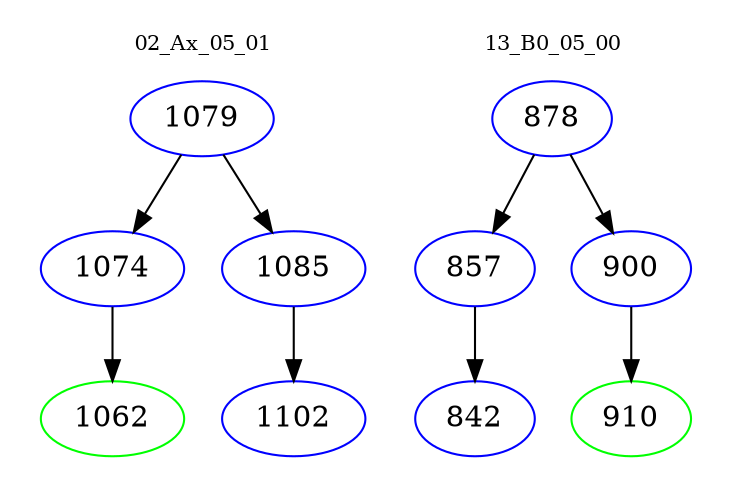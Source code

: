 digraph{
subgraph cluster_0 {
color = white
label = "02_Ax_05_01";
fontsize=10;
T0_1079 [label="1079", color="blue"]
T0_1079 -> T0_1074 [color="black"]
T0_1074 [label="1074", color="blue"]
T0_1074 -> T0_1062 [color="black"]
T0_1062 [label="1062", color="green"]
T0_1079 -> T0_1085 [color="black"]
T0_1085 [label="1085", color="blue"]
T0_1085 -> T0_1102 [color="black"]
T0_1102 [label="1102", color="blue"]
}
subgraph cluster_1 {
color = white
label = "13_B0_05_00";
fontsize=10;
T1_878 [label="878", color="blue"]
T1_878 -> T1_857 [color="black"]
T1_857 [label="857", color="blue"]
T1_857 -> T1_842 [color="black"]
T1_842 [label="842", color="blue"]
T1_878 -> T1_900 [color="black"]
T1_900 [label="900", color="blue"]
T1_900 -> T1_910 [color="black"]
T1_910 [label="910", color="green"]
}
}
